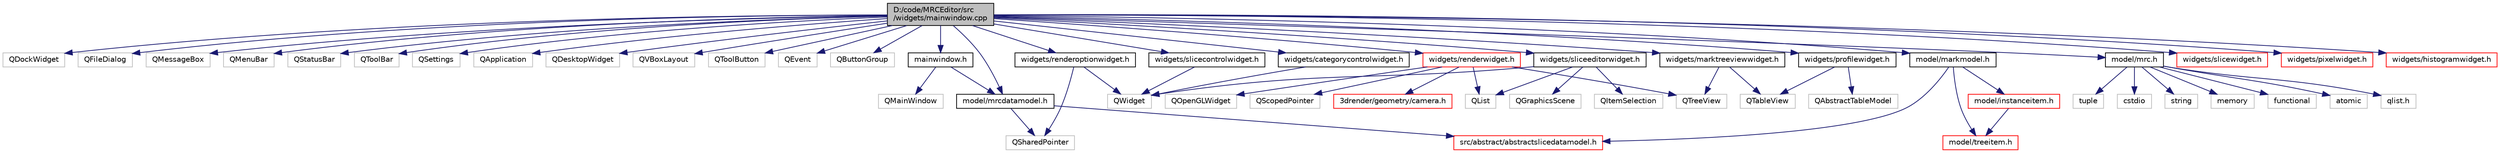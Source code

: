 digraph "D:/code/MRCEditor/src/widgets/mainwindow.cpp"
{
  edge [fontname="Helvetica",fontsize="10",labelfontname="Helvetica",labelfontsize="10"];
  node [fontname="Helvetica",fontsize="10",shape=record];
  Node0 [label="D:/code/MRCEditor/src\l/widgets/mainwindow.cpp",height=0.2,width=0.4,color="black", fillcolor="grey75", style="filled", fontcolor="black"];
  Node0 -> Node1 [color="midnightblue",fontsize="10",style="solid",fontname="Helvetica"];
  Node1 [label="QDockWidget",height=0.2,width=0.4,color="grey75", fillcolor="white", style="filled"];
  Node0 -> Node2 [color="midnightblue",fontsize="10",style="solid",fontname="Helvetica"];
  Node2 [label="QFileDialog",height=0.2,width=0.4,color="grey75", fillcolor="white", style="filled"];
  Node0 -> Node3 [color="midnightblue",fontsize="10",style="solid",fontname="Helvetica"];
  Node3 [label="QMessageBox",height=0.2,width=0.4,color="grey75", fillcolor="white", style="filled"];
  Node0 -> Node4 [color="midnightblue",fontsize="10",style="solid",fontname="Helvetica"];
  Node4 [label="QMenuBar",height=0.2,width=0.4,color="grey75", fillcolor="white", style="filled"];
  Node0 -> Node5 [color="midnightblue",fontsize="10",style="solid",fontname="Helvetica"];
  Node5 [label="QStatusBar",height=0.2,width=0.4,color="grey75", fillcolor="white", style="filled"];
  Node0 -> Node6 [color="midnightblue",fontsize="10",style="solid",fontname="Helvetica"];
  Node6 [label="QToolBar",height=0.2,width=0.4,color="grey75", fillcolor="white", style="filled"];
  Node0 -> Node7 [color="midnightblue",fontsize="10",style="solid",fontname="Helvetica"];
  Node7 [label="QSettings",height=0.2,width=0.4,color="grey75", fillcolor="white", style="filled"];
  Node0 -> Node8 [color="midnightblue",fontsize="10",style="solid",fontname="Helvetica"];
  Node8 [label="QApplication",height=0.2,width=0.4,color="grey75", fillcolor="white", style="filled"];
  Node0 -> Node9 [color="midnightblue",fontsize="10",style="solid",fontname="Helvetica"];
  Node9 [label="QDesktopWidget",height=0.2,width=0.4,color="grey75", fillcolor="white", style="filled"];
  Node0 -> Node10 [color="midnightblue",fontsize="10",style="solid",fontname="Helvetica"];
  Node10 [label="QVBoxLayout",height=0.2,width=0.4,color="grey75", fillcolor="white", style="filled"];
  Node0 -> Node11 [color="midnightblue",fontsize="10",style="solid",fontname="Helvetica"];
  Node11 [label="QToolButton",height=0.2,width=0.4,color="grey75", fillcolor="white", style="filled"];
  Node0 -> Node12 [color="midnightblue",fontsize="10",style="solid",fontname="Helvetica"];
  Node12 [label="QEvent",height=0.2,width=0.4,color="grey75", fillcolor="white", style="filled"];
  Node0 -> Node13 [color="midnightblue",fontsize="10",style="solid",fontname="Helvetica"];
  Node13 [label="QButtonGroup",height=0.2,width=0.4,color="grey75", fillcolor="white", style="filled"];
  Node0 -> Node14 [color="midnightblue",fontsize="10",style="solid",fontname="Helvetica"];
  Node14 [label="mainwindow.h",height=0.2,width=0.4,color="black", fillcolor="white", style="filled",URL="$mainwindow_8h.html"];
  Node14 -> Node15 [color="midnightblue",fontsize="10",style="solid",fontname="Helvetica"];
  Node15 [label="QMainWindow",height=0.2,width=0.4,color="grey75", fillcolor="white", style="filled"];
  Node14 -> Node16 [color="midnightblue",fontsize="10",style="solid",fontname="Helvetica"];
  Node16 [label="model/mrcdatamodel.h",height=0.2,width=0.4,color="black", fillcolor="white", style="filled",URL="$mrcdatamodel_8h.html"];
  Node16 -> Node17 [color="midnightblue",fontsize="10",style="solid",fontname="Helvetica"];
  Node17 [label="QSharedPointer",height=0.2,width=0.4,color="grey75", fillcolor="white", style="filled"];
  Node16 -> Node18 [color="midnightblue",fontsize="10",style="solid",fontname="Helvetica"];
  Node18 [label="src/abstract/abstractslicedatamodel.h",height=0.2,width=0.4,color="red", fillcolor="white", style="filled",URL="$abstractslicedatamodel_8h.html"];
  Node0 -> Node20 [color="midnightblue",fontsize="10",style="solid",fontname="Helvetica"];
  Node20 [label="model/mrc.h",height=0.2,width=0.4,color="black", fillcolor="white", style="filled",URL="$mrc_8h.html"];
  Node20 -> Node21 [color="midnightblue",fontsize="10",style="solid",fontname="Helvetica"];
  Node21 [label="cstdio",height=0.2,width=0.4,color="grey75", fillcolor="white", style="filled"];
  Node20 -> Node22 [color="midnightblue",fontsize="10",style="solid",fontname="Helvetica"];
  Node22 [label="string",height=0.2,width=0.4,color="grey75", fillcolor="white", style="filled"];
  Node20 -> Node23 [color="midnightblue",fontsize="10",style="solid",fontname="Helvetica"];
  Node23 [label="memory",height=0.2,width=0.4,color="grey75", fillcolor="white", style="filled"];
  Node20 -> Node24 [color="midnightblue",fontsize="10",style="solid",fontname="Helvetica"];
  Node24 [label="functional",height=0.2,width=0.4,color="grey75", fillcolor="white", style="filled"];
  Node20 -> Node25 [color="midnightblue",fontsize="10",style="solid",fontname="Helvetica"];
  Node25 [label="atomic",height=0.2,width=0.4,color="grey75", fillcolor="white", style="filled"];
  Node20 -> Node26 [color="midnightblue",fontsize="10",style="solid",fontname="Helvetica"];
  Node26 [label="qlist.h",height=0.2,width=0.4,color="grey75", fillcolor="white", style="filled"];
  Node20 -> Node27 [color="midnightblue",fontsize="10",style="solid",fontname="Helvetica"];
  Node27 [label="tuple",height=0.2,width=0.4,color="grey75", fillcolor="white", style="filled"];
  Node0 -> Node28 [color="midnightblue",fontsize="10",style="solid",fontname="Helvetica"];
  Node28 [label="widgets/sliceeditorwidget.h",height=0.2,width=0.4,color="black", fillcolor="white", style="filled",URL="$sliceeditorwidget_8h.html"];
  Node28 -> Node29 [color="midnightblue",fontsize="10",style="solid",fontname="Helvetica"];
  Node29 [label="QList",height=0.2,width=0.4,color="grey75", fillcolor="white", style="filled"];
  Node28 -> Node30 [color="midnightblue",fontsize="10",style="solid",fontname="Helvetica"];
  Node30 [label="QWidget",height=0.2,width=0.4,color="grey75", fillcolor="white", style="filled"];
  Node28 -> Node31 [color="midnightblue",fontsize="10",style="solid",fontname="Helvetica"];
  Node31 [label="QGraphicsScene",height=0.2,width=0.4,color="grey75", fillcolor="white", style="filled"];
  Node28 -> Node32 [color="midnightblue",fontsize="10",style="solid",fontname="Helvetica"];
  Node32 [label="QItemSelection",height=0.2,width=0.4,color="grey75", fillcolor="white", style="filled"];
  Node0 -> Node33 [color="midnightblue",fontsize="10",style="solid",fontname="Helvetica"];
  Node33 [label="widgets/profilewidget.h",height=0.2,width=0.4,color="black", fillcolor="white", style="filled",URL="$profilewidget_8h.html"];
  Node33 -> Node34 [color="midnightblue",fontsize="10",style="solid",fontname="Helvetica"];
  Node34 [label="QTableView",height=0.2,width=0.4,color="grey75", fillcolor="white", style="filled"];
  Node33 -> Node35 [color="midnightblue",fontsize="10",style="solid",fontname="Helvetica"];
  Node35 [label="QAbstractTableModel",height=0.2,width=0.4,color="grey75", fillcolor="white", style="filled"];
  Node0 -> Node16 [color="midnightblue",fontsize="10",style="solid",fontname="Helvetica"];
  Node0 -> Node36 [color="midnightblue",fontsize="10",style="solid",fontname="Helvetica"];
  Node36 [label="model/markmodel.h",height=0.2,width=0.4,color="black", fillcolor="white", style="filled",URL="$markmodel_8h.html"];
  Node36 -> Node37 [color="midnightblue",fontsize="10",style="solid",fontname="Helvetica"];
  Node37 [label="model/treeitem.h",height=0.2,width=0.4,color="red", fillcolor="white", style="filled",URL="$treeitem_8h.html"];
  Node36 -> Node50 [color="midnightblue",fontsize="10",style="solid",fontname="Helvetica"];
  Node50 [label="model/instanceitem.h",height=0.2,width=0.4,color="red", fillcolor="white", style="filled",URL="$instanceitem_8h.html"];
  Node50 -> Node37 [color="midnightblue",fontsize="10",style="solid",fontname="Helvetica"];
  Node36 -> Node18 [color="midnightblue",fontsize="10",style="solid",fontname="Helvetica"];
  Node0 -> Node55 [color="midnightblue",fontsize="10",style="solid",fontname="Helvetica"];
  Node55 [label="widgets/marktreeviewwidget.h",height=0.2,width=0.4,color="black", fillcolor="white", style="filled",URL="$marktreeviewwidget_8h.html"];
  Node55 -> Node56 [color="midnightblue",fontsize="10",style="solid",fontname="Helvetica"];
  Node56 [label="QTreeView",height=0.2,width=0.4,color="grey75", fillcolor="white", style="filled"];
  Node55 -> Node34 [color="midnightblue",fontsize="10",style="solid",fontname="Helvetica"];
  Node0 -> Node57 [color="midnightblue",fontsize="10",style="solid",fontname="Helvetica"];
  Node57 [label="widgets/renderoptionwidget.h",height=0.2,width=0.4,color="black", fillcolor="white", style="filled",URL="$renderoptionwidget_8h.html"];
  Node57 -> Node30 [color="midnightblue",fontsize="10",style="solid",fontname="Helvetica"];
  Node57 -> Node17 [color="midnightblue",fontsize="10",style="solid",fontname="Helvetica"];
  Node0 -> Node58 [color="midnightblue",fontsize="10",style="solid",fontname="Helvetica"];
  Node58 [label="widgets/categorycontrolwidget.h",height=0.2,width=0.4,color="black", fillcolor="white", style="filled",URL="$_category_control_widget_8h.html"];
  Node58 -> Node30 [color="midnightblue",fontsize="10",style="solid",fontname="Helvetica"];
  Node0 -> Node59 [color="midnightblue",fontsize="10",style="solid",fontname="Helvetica"];
  Node59 [label="widgets/renderwidget.h",height=0.2,width=0.4,color="red", fillcolor="white", style="filled",URL="$renderwidget_8h.html"];
  Node59 -> Node60 [color="midnightblue",fontsize="10",style="solid",fontname="Helvetica"];
  Node60 [label="QOpenGLWidget",height=0.2,width=0.4,color="grey75", fillcolor="white", style="filled"];
  Node59 -> Node29 [color="midnightblue",fontsize="10",style="solid",fontname="Helvetica"];
  Node59 -> Node48 [color="midnightblue",fontsize="10",style="solid",fontname="Helvetica"];
  Node48 [label="QScopedPointer",height=0.2,width=0.4,color="grey75", fillcolor="white", style="filled"];
  Node59 -> Node61 [color="midnightblue",fontsize="10",style="solid",fontname="Helvetica"];
  Node61 [label="3drender/geometry/camera.h",height=0.2,width=0.4,color="red", fillcolor="white", style="filled",URL="$camera_8h.html"];
  Node59 -> Node56 [color="midnightblue",fontsize="10",style="solid",fontname="Helvetica"];
  Node0 -> Node77 [color="midnightblue",fontsize="10",style="solid",fontname="Helvetica"];
  Node77 [label="widgets/slicewidget.h",height=0.2,width=0.4,color="red", fillcolor="white", style="filled",URL="$slicewidget_8h.html"];
  Node0 -> Node79 [color="midnightblue",fontsize="10",style="solid",fontname="Helvetica"];
  Node79 [label="widgets/slicecontrolwidget.h",height=0.2,width=0.4,color="black", fillcolor="white", style="filled",URL="$slicecontrolwidget_8h.html"];
  Node79 -> Node30 [color="midnightblue",fontsize="10",style="solid",fontname="Helvetica"];
  Node0 -> Node80 [color="midnightblue",fontsize="10",style="solid",fontname="Helvetica"];
  Node80 [label="widgets/pixelwidget.h",height=0.2,width=0.4,color="red", fillcolor="white", style="filled",URL="$pixelwidget_8h.html"];
  Node0 -> Node82 [color="midnightblue",fontsize="10",style="solid",fontname="Helvetica"];
  Node82 [label="widgets/histogramwidget.h",height=0.2,width=0.4,color="red", fillcolor="white", style="filled",URL="$histogramwidget_8h.html"];
}
